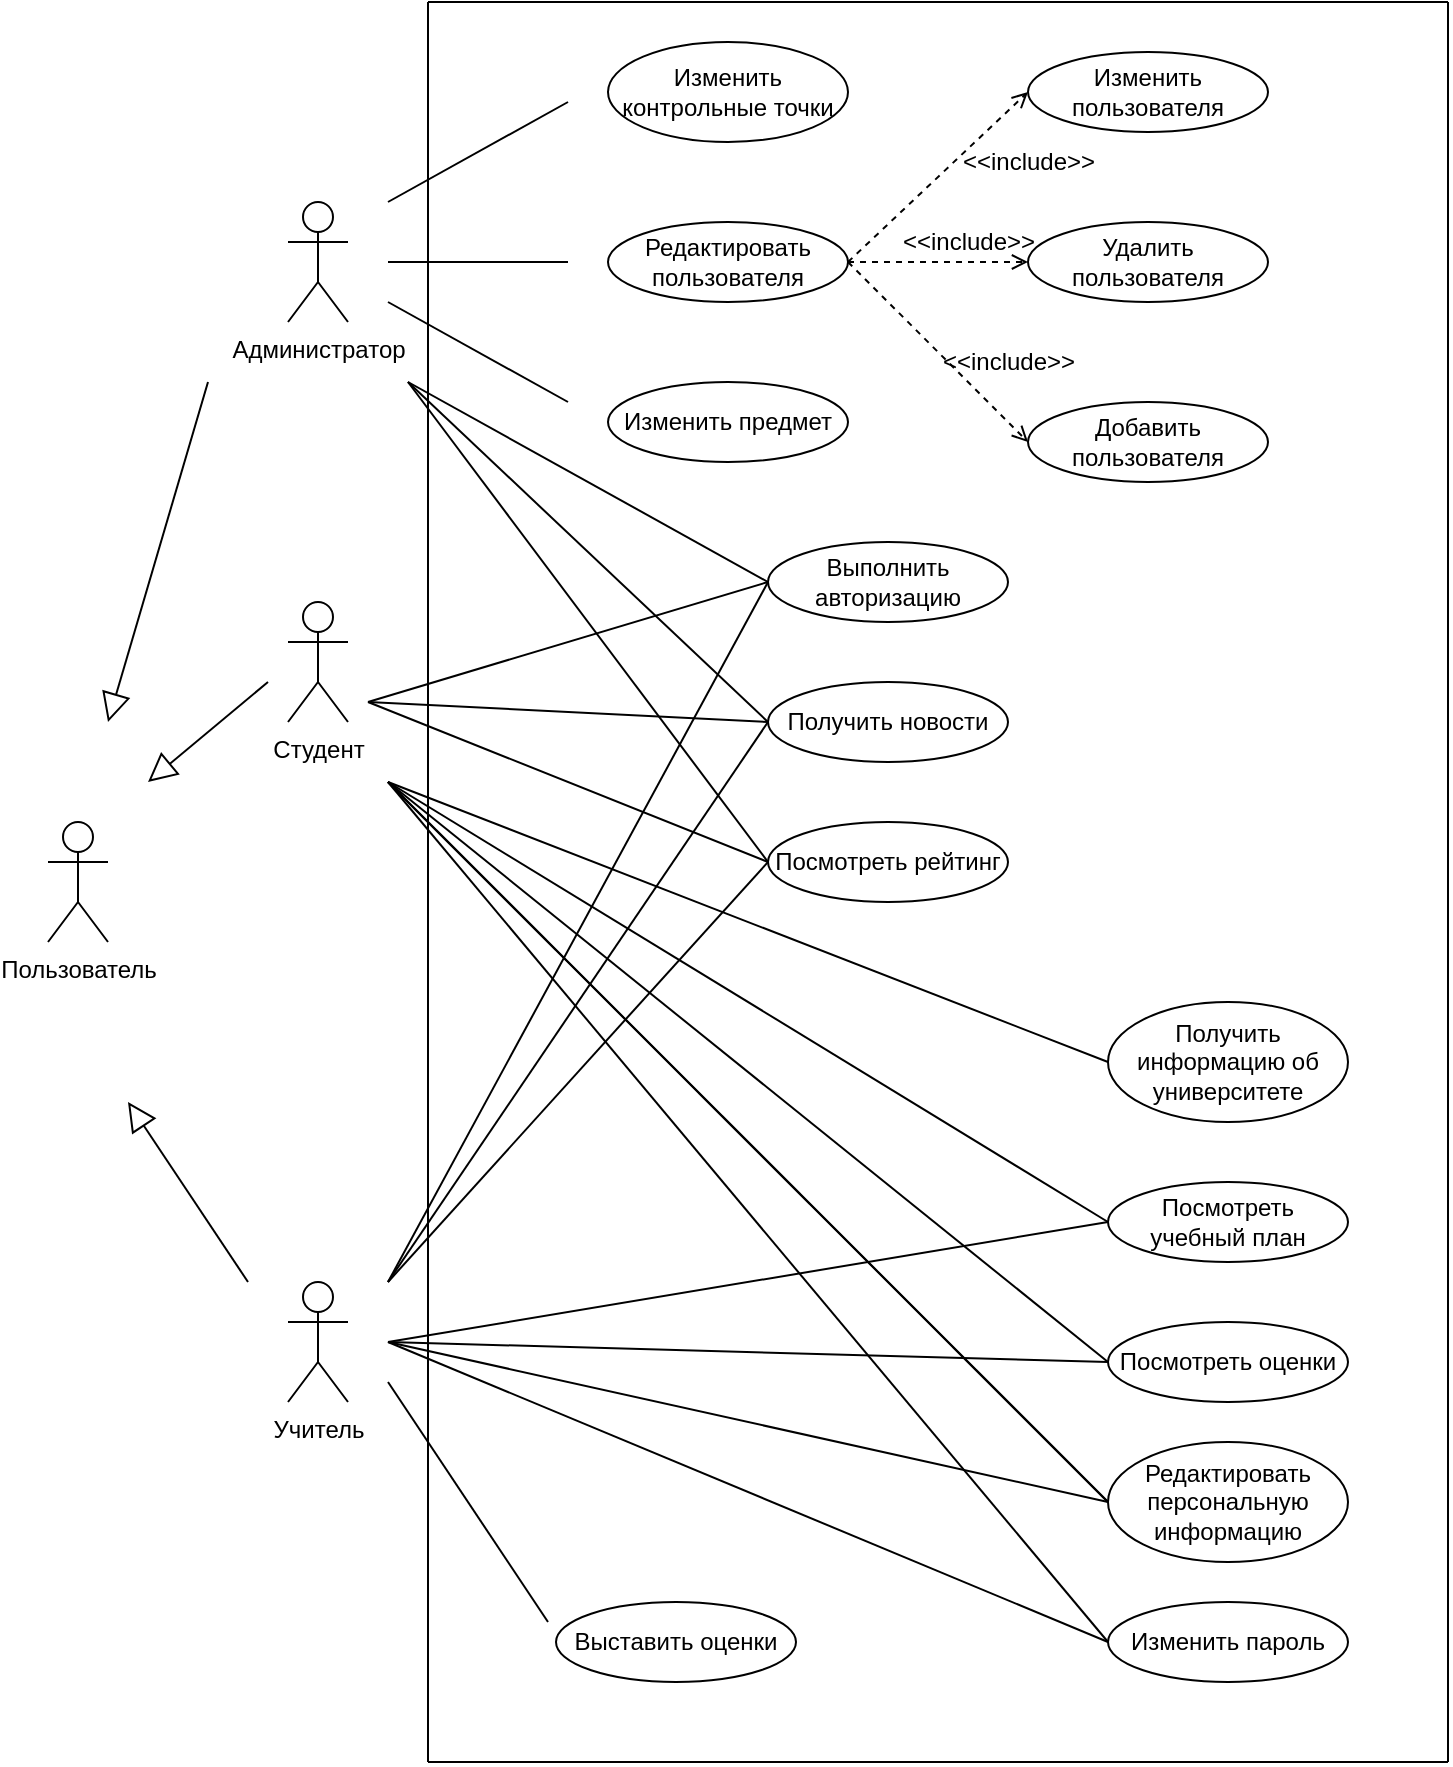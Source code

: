 <mxfile version="15.9.4" type="device"><diagram id="C5RBs43oDa-KdzZeNtuy" name="Page-1"><mxGraphModel dx="1662" dy="762" grid="1" gridSize="10" guides="1" tooltips="1" connect="1" arrows="1" fold="1" page="1" pageScale="1" pageWidth="827" pageHeight="1169" math="0" shadow="0"><root><mxCell id="WIyWlLk6GJQsqaUBKTNV-0"/><mxCell id="WIyWlLk6GJQsqaUBKTNV-1" parent="WIyWlLk6GJQsqaUBKTNV-0"/><mxCell id="XnMPLC0AI-a_7k0SsPZR-0" value="Пользователь" style="shape=umlActor;verticalLabelPosition=bottom;verticalAlign=top;html=1;outlineConnect=0;" vertex="1" parent="WIyWlLk6GJQsqaUBKTNV-1"><mxGeometry x="40" y="410" width="30" height="60" as="geometry"/></mxCell><mxCell id="XnMPLC0AI-a_7k0SsPZR-1" value="Учитель" style="shape=umlActor;verticalLabelPosition=bottom;verticalAlign=top;html=1;outlineConnect=0;" vertex="1" parent="WIyWlLk6GJQsqaUBKTNV-1"><mxGeometry x="160" y="640" width="30" height="60" as="geometry"/></mxCell><mxCell id="XnMPLC0AI-a_7k0SsPZR-2" value="Администратор" style="shape=umlActor;verticalLabelPosition=bottom;verticalAlign=top;html=1;outlineConnect=0;" vertex="1" parent="WIyWlLk6GJQsqaUBKTNV-1"><mxGeometry x="160" y="100" width="30" height="60" as="geometry"/></mxCell><mxCell id="XnMPLC0AI-a_7k0SsPZR-3" value="Студент" style="shape=umlActor;verticalLabelPosition=bottom;verticalAlign=top;html=1;outlineConnect=0;" vertex="1" parent="WIyWlLk6GJQsqaUBKTNV-1"><mxGeometry x="160" y="300" width="30" height="60" as="geometry"/></mxCell><mxCell id="XnMPLC0AI-a_7k0SsPZR-7" value="Получить новости" style="ellipse;whiteSpace=wrap;html=1;" vertex="1" parent="WIyWlLk6GJQsqaUBKTNV-1"><mxGeometry x="400" y="340" width="120" height="40" as="geometry"/></mxCell><mxCell id="XnMPLC0AI-a_7k0SsPZR-8" value="Посмотреть рейтинг" style="ellipse;whiteSpace=wrap;html=1;" vertex="1" parent="WIyWlLk6GJQsqaUBKTNV-1"><mxGeometry x="400" y="410" width="120" height="40" as="geometry"/></mxCell><mxCell id="XnMPLC0AI-a_7k0SsPZR-9" value="Выполнить авторизацию" style="ellipse;whiteSpace=wrap;html=1;" vertex="1" parent="WIyWlLk6GJQsqaUBKTNV-1"><mxGeometry x="400" y="270" width="120" height="40" as="geometry"/></mxCell><mxCell id="XnMPLC0AI-a_7k0SsPZR-11" value="Выставить оценки" style="ellipse;whiteSpace=wrap;html=1;" vertex="1" parent="WIyWlLk6GJQsqaUBKTNV-1"><mxGeometry x="294" y="800" width="120" height="40" as="geometry"/></mxCell><mxCell id="XnMPLC0AI-a_7k0SsPZR-12" value="Изменить пользователя" style="ellipse;whiteSpace=wrap;html=1;" vertex="1" parent="WIyWlLk6GJQsqaUBKTNV-1"><mxGeometry x="530" y="25" width="120" height="40" as="geometry"/></mxCell><mxCell id="XnMPLC0AI-a_7k0SsPZR-13" value="Посмотреть &lt;br&gt;учебный план" style="ellipse;whiteSpace=wrap;html=1;" vertex="1" parent="WIyWlLk6GJQsqaUBKTNV-1"><mxGeometry x="570" y="590" width="120" height="40" as="geometry"/></mxCell><mxCell id="XnMPLC0AI-a_7k0SsPZR-14" value="Редактировать персональную информацию" style="ellipse;whiteSpace=wrap;html=1;" vertex="1" parent="WIyWlLk6GJQsqaUBKTNV-1"><mxGeometry x="570" y="720" width="120" height="60" as="geometry"/></mxCell><mxCell id="XnMPLC0AI-a_7k0SsPZR-18" value="Изменить пароль" style="ellipse;whiteSpace=wrap;html=1;" vertex="1" parent="WIyWlLk6GJQsqaUBKTNV-1"><mxGeometry x="570" y="800" width="120" height="40" as="geometry"/></mxCell><mxCell id="XnMPLC0AI-a_7k0SsPZR-19" value="Посмотреть оценки" style="ellipse;whiteSpace=wrap;html=1;" vertex="1" parent="WIyWlLk6GJQsqaUBKTNV-1"><mxGeometry x="570" y="660" width="120" height="40" as="geometry"/></mxCell><mxCell id="XnMPLC0AI-a_7k0SsPZR-20" value="Редактировать пользователя" style="ellipse;whiteSpace=wrap;html=1;" vertex="1" parent="WIyWlLk6GJQsqaUBKTNV-1"><mxGeometry x="320" y="110" width="120" height="40" as="geometry"/></mxCell><mxCell id="XnMPLC0AI-a_7k0SsPZR-21" value="Удалить пользователя" style="ellipse;whiteSpace=wrap;html=1;" vertex="1" parent="WIyWlLk6GJQsqaUBKTNV-1"><mxGeometry x="530" y="110" width="120" height="40" as="geometry"/></mxCell><mxCell id="XnMPLC0AI-a_7k0SsPZR-22" value="Изменить предмет" style="ellipse;whiteSpace=wrap;html=1;" vertex="1" parent="WIyWlLk6GJQsqaUBKTNV-1"><mxGeometry x="320" y="190" width="120" height="40" as="geometry"/></mxCell><mxCell id="XnMPLC0AI-a_7k0SsPZR-24" value="Изменить контрольные точки" style="ellipse;whiteSpace=wrap;html=1;" vertex="1" parent="WIyWlLk6GJQsqaUBKTNV-1"><mxGeometry x="320" y="20" width="120" height="50" as="geometry"/></mxCell><mxCell id="XnMPLC0AI-a_7k0SsPZR-29" value="" style="endArrow=none;html=1;rounded=0;" edge="1" parent="WIyWlLk6GJQsqaUBKTNV-1"><mxGeometry width="50" height="50" relative="1" as="geometry"><mxPoint x="230" y="880" as="sourcePoint"/><mxPoint x="230" as="targetPoint"/><Array as="points"><mxPoint x="230" y="400"/></Array></mxGeometry></mxCell><mxCell id="XnMPLC0AI-a_7k0SsPZR-30" value="" style="endArrow=none;html=1;rounded=0;" edge="1" parent="WIyWlLk6GJQsqaUBKTNV-1"><mxGeometry width="50" height="50" relative="1" as="geometry"><mxPoint x="230" y="880" as="sourcePoint"/><mxPoint x="740" y="880" as="targetPoint"/><Array as="points"><mxPoint x="480" y="880"/></Array></mxGeometry></mxCell><mxCell id="XnMPLC0AI-a_7k0SsPZR-31" value="" style="endArrow=none;html=1;rounded=0;" edge="1" parent="WIyWlLk6GJQsqaUBKTNV-1"><mxGeometry width="50" height="50" relative="1" as="geometry"><mxPoint x="740" y="880" as="sourcePoint"/><mxPoint x="740" as="targetPoint"/></mxGeometry></mxCell><mxCell id="XnMPLC0AI-a_7k0SsPZR-32" value="" style="endArrow=none;html=1;rounded=0;" edge="1" parent="WIyWlLk6GJQsqaUBKTNV-1"><mxGeometry width="50" height="50" relative="1" as="geometry"><mxPoint x="230" as="sourcePoint"/><mxPoint x="740" as="targetPoint"/></mxGeometry></mxCell><mxCell id="XnMPLC0AI-a_7k0SsPZR-33" value="" style="endArrow=none;html=1;rounded=0;" edge="1" parent="WIyWlLk6GJQsqaUBKTNV-1"><mxGeometry width="50" height="50" relative="1" as="geometry"><mxPoint x="210" y="100" as="sourcePoint"/><mxPoint x="300" y="50" as="targetPoint"/></mxGeometry></mxCell><mxCell id="XnMPLC0AI-a_7k0SsPZR-34" value="" style="endArrow=none;html=1;rounded=0;" edge="1" parent="WIyWlLk6GJQsqaUBKTNV-1"><mxGeometry width="50" height="50" relative="1" as="geometry"><mxPoint x="210" y="130" as="sourcePoint"/><mxPoint x="300" y="130" as="targetPoint"/></mxGeometry></mxCell><mxCell id="XnMPLC0AI-a_7k0SsPZR-35" value="" style="endArrow=none;html=1;rounded=0;" edge="1" parent="WIyWlLk6GJQsqaUBKTNV-1"><mxGeometry width="50" height="50" relative="1" as="geometry"><mxPoint x="210" y="150" as="sourcePoint"/><mxPoint x="300" y="200" as="targetPoint"/></mxGeometry></mxCell><mxCell id="XnMPLC0AI-a_7k0SsPZR-36" value="Добавить пользователя" style="ellipse;whiteSpace=wrap;html=1;" vertex="1" parent="WIyWlLk6GJQsqaUBKTNV-1"><mxGeometry x="530" y="200" width="120" height="40" as="geometry"/></mxCell><mxCell id="XnMPLC0AI-a_7k0SsPZR-37" value="" style="endArrow=open;dashed=1;html=1;rounded=0;exitX=1;exitY=0.5;exitDx=0;exitDy=0;entryX=0;entryY=0.5;entryDx=0;entryDy=0;" edge="1" parent="WIyWlLk6GJQsqaUBKTNV-1" source="XnMPLC0AI-a_7k0SsPZR-20" target="XnMPLC0AI-a_7k0SsPZR-12"><mxGeometry width="50" height="50" relative="1" as="geometry"><mxPoint x="490" y="340" as="sourcePoint"/><mxPoint x="530" y="30" as="targetPoint"/></mxGeometry></mxCell><mxCell id="XnMPLC0AI-a_7k0SsPZR-38" value="" style="endArrow=open;dashed=1;html=1;rounded=0;exitX=1;exitY=0.5;exitDx=0;exitDy=0;entryX=0;entryY=0.5;entryDx=0;entryDy=0;" edge="1" parent="WIyWlLk6GJQsqaUBKTNV-1" source="XnMPLC0AI-a_7k0SsPZR-20" target="XnMPLC0AI-a_7k0SsPZR-21"><mxGeometry width="50" height="50" relative="1" as="geometry"><mxPoint x="450" y="140" as="sourcePoint"/><mxPoint x="540" y="40" as="targetPoint"/></mxGeometry></mxCell><mxCell id="XnMPLC0AI-a_7k0SsPZR-39" value="" style="endArrow=open;dashed=1;html=1;rounded=0;exitX=1;exitY=0.5;exitDx=0;exitDy=0;entryX=0;entryY=0.5;entryDx=0;entryDy=0;" edge="1" parent="WIyWlLk6GJQsqaUBKTNV-1" source="XnMPLC0AI-a_7k0SsPZR-20" target="XnMPLC0AI-a_7k0SsPZR-36"><mxGeometry width="50" height="50" relative="1" as="geometry"><mxPoint x="450" y="140" as="sourcePoint"/><mxPoint x="540" y="140" as="targetPoint"/></mxGeometry></mxCell><mxCell id="XnMPLC0AI-a_7k0SsPZR-44" value="" style="endArrow=block;endFill=0;endSize=12;html=1;rounded=0;" edge="1" parent="WIyWlLk6GJQsqaUBKTNV-1"><mxGeometry width="160" relative="1" as="geometry"><mxPoint x="140" y="640" as="sourcePoint"/><mxPoint x="80" y="550" as="targetPoint"/></mxGeometry></mxCell><mxCell id="XnMPLC0AI-a_7k0SsPZR-45" value="" style="endArrow=block;endFill=0;endSize=12;html=1;rounded=0;" edge="1" parent="WIyWlLk6GJQsqaUBKTNV-1"><mxGeometry width="160" relative="1" as="geometry"><mxPoint x="150" y="340" as="sourcePoint"/><mxPoint x="90" y="390" as="targetPoint"/></mxGeometry></mxCell><mxCell id="XnMPLC0AI-a_7k0SsPZR-46" value="" style="endArrow=block;endFill=0;endSize=12;html=1;rounded=0;" edge="1" parent="WIyWlLk6GJQsqaUBKTNV-1"><mxGeometry width="160" relative="1" as="geometry"><mxPoint x="120" y="190" as="sourcePoint"/><mxPoint x="70" y="360" as="targetPoint"/></mxGeometry></mxCell><mxCell id="XnMPLC0AI-a_7k0SsPZR-47" value="" style="endArrow=none;html=1;rounded=0;" edge="1" parent="WIyWlLk6GJQsqaUBKTNV-1"><mxGeometry width="50" height="50" relative="1" as="geometry"><mxPoint x="210" y="690" as="sourcePoint"/><mxPoint x="290" y="810" as="targetPoint"/></mxGeometry></mxCell><mxCell id="XnMPLC0AI-a_7k0SsPZR-52" value="" style="endArrow=none;html=1;rounded=0;entryX=0;entryY=0.5;entryDx=0;entryDy=0;" edge="1" parent="WIyWlLk6GJQsqaUBKTNV-1" target="XnMPLC0AI-a_7k0SsPZR-7"><mxGeometry width="50" height="50" relative="1" as="geometry"><mxPoint x="220" y="190" as="sourcePoint"/><mxPoint x="380" y="340" as="targetPoint"/></mxGeometry></mxCell><mxCell id="XnMPLC0AI-a_7k0SsPZR-53" value="" style="endArrow=none;html=1;rounded=0;entryX=0;entryY=0.5;entryDx=0;entryDy=0;" edge="1" parent="WIyWlLk6GJQsqaUBKTNV-1" target="XnMPLC0AI-a_7k0SsPZR-8"><mxGeometry width="50" height="50" relative="1" as="geometry"><mxPoint x="220" y="190" as="sourcePoint"/><mxPoint x="380" y="410" as="targetPoint"/></mxGeometry></mxCell><mxCell id="XnMPLC0AI-a_7k0SsPZR-54" value="" style="endArrow=none;html=1;rounded=0;" edge="1" parent="WIyWlLk6GJQsqaUBKTNV-1"><mxGeometry width="50" height="50" relative="1" as="geometry"><mxPoint x="200" y="350" as="sourcePoint"/><mxPoint x="400" y="290" as="targetPoint"/></mxGeometry></mxCell><mxCell id="XnMPLC0AI-a_7k0SsPZR-56" value="" style="endArrow=none;html=1;rounded=0;" edge="1" parent="WIyWlLk6GJQsqaUBKTNV-1"><mxGeometry width="50" height="50" relative="1" as="geometry"><mxPoint x="200" y="350" as="sourcePoint"/><mxPoint x="400" y="430" as="targetPoint"/></mxGeometry></mxCell><mxCell id="XnMPLC0AI-a_7k0SsPZR-57" value="" style="endArrow=none;html=1;rounded=0;" edge="1" parent="WIyWlLk6GJQsqaUBKTNV-1"><mxGeometry width="50" height="50" relative="1" as="geometry"><mxPoint x="200" y="350" as="sourcePoint"/><mxPoint x="400" y="360" as="targetPoint"/></mxGeometry></mxCell><mxCell id="XnMPLC0AI-a_7k0SsPZR-58" value="" style="endArrow=none;html=1;rounded=0;entryX=0;entryY=0.5;entryDx=0;entryDy=0;" edge="1" parent="WIyWlLk6GJQsqaUBKTNV-1" target="XnMPLC0AI-a_7k0SsPZR-13"><mxGeometry width="50" height="50" relative="1" as="geometry"><mxPoint x="210" y="390" as="sourcePoint"/><mxPoint x="500" y="530" as="targetPoint"/></mxGeometry></mxCell><mxCell id="XnMPLC0AI-a_7k0SsPZR-59" value="" style="endArrow=none;html=1;rounded=0;" edge="1" parent="WIyWlLk6GJQsqaUBKTNV-1"><mxGeometry width="50" height="50" relative="1" as="geometry"><mxPoint x="210" y="640" as="sourcePoint"/><mxPoint x="400" y="430" as="targetPoint"/></mxGeometry></mxCell><mxCell id="XnMPLC0AI-a_7k0SsPZR-60" value="" style="endArrow=none;html=1;rounded=0;" edge="1" parent="WIyWlLk6GJQsqaUBKTNV-1"><mxGeometry width="50" height="50" relative="1" as="geometry"><mxPoint x="210" y="640" as="sourcePoint"/><mxPoint x="400" y="360" as="targetPoint"/></mxGeometry></mxCell><mxCell id="XnMPLC0AI-a_7k0SsPZR-61" value="" style="endArrow=none;html=1;rounded=0;entryX=0;entryY=0.5;entryDx=0;entryDy=0;" edge="1" parent="WIyWlLk6GJQsqaUBKTNV-1" target="XnMPLC0AI-a_7k0SsPZR-9"><mxGeometry width="50" height="50" relative="1" as="geometry"><mxPoint x="210" y="640" as="sourcePoint"/><mxPoint x="390" y="300" as="targetPoint"/></mxGeometry></mxCell><mxCell id="XnMPLC0AI-a_7k0SsPZR-62" value="" style="endArrow=none;html=1;rounded=0;entryX=0;entryY=0.5;entryDx=0;entryDy=0;" edge="1" parent="WIyWlLk6GJQsqaUBKTNV-1" target="XnMPLC0AI-a_7k0SsPZR-9"><mxGeometry width="50" height="50" relative="1" as="geometry"><mxPoint x="220" y="190" as="sourcePoint"/><mxPoint x="380" y="280" as="targetPoint"/></mxGeometry></mxCell><mxCell id="XnMPLC0AI-a_7k0SsPZR-63" value="" style="endArrow=none;html=1;rounded=0;entryX=0;entryY=0.5;entryDx=0;entryDy=0;" edge="1" parent="WIyWlLk6GJQsqaUBKTNV-1" target="XnMPLC0AI-a_7k0SsPZR-19"><mxGeometry width="50" height="50" relative="1" as="geometry"><mxPoint x="210" y="390" as="sourcePoint"/><mxPoint x="510" y="540" as="targetPoint"/></mxGeometry></mxCell><mxCell id="XnMPLC0AI-a_7k0SsPZR-64" value="" style="endArrow=none;html=1;rounded=0;entryX=0;entryY=0.5;entryDx=0;entryDy=0;" edge="1" parent="WIyWlLk6GJQsqaUBKTNV-1" target="XnMPLC0AI-a_7k0SsPZR-14"><mxGeometry width="50" height="50" relative="1" as="geometry"><mxPoint x="210" y="390" as="sourcePoint"/><mxPoint x="520" y="610" as="targetPoint"/></mxGeometry></mxCell><mxCell id="XnMPLC0AI-a_7k0SsPZR-65" value="" style="endArrow=none;html=1;rounded=0;entryX=0;entryY=0.5;entryDx=0;entryDy=0;" edge="1" parent="WIyWlLk6GJQsqaUBKTNV-1" target="XnMPLC0AI-a_7k0SsPZR-14"><mxGeometry width="50" height="50" relative="1" as="geometry"><mxPoint x="210" y="390" as="sourcePoint"/><mxPoint x="520" y="680" as="targetPoint"/></mxGeometry></mxCell><mxCell id="XnMPLC0AI-a_7k0SsPZR-66" value="" style="endArrow=none;html=1;rounded=0;entryX=0;entryY=0.5;entryDx=0;entryDy=0;" edge="1" parent="WIyWlLk6GJQsqaUBKTNV-1" target="XnMPLC0AI-a_7k0SsPZR-18"><mxGeometry width="50" height="50" relative="1" as="geometry"><mxPoint x="210" y="390" as="sourcePoint"/><mxPoint x="520" y="680" as="targetPoint"/></mxGeometry></mxCell><mxCell id="XnMPLC0AI-a_7k0SsPZR-67" value="" style="endArrow=none;html=1;rounded=0;entryX=0;entryY=0.5;entryDx=0;entryDy=0;" edge="1" parent="WIyWlLk6GJQsqaUBKTNV-1" target="XnMPLC0AI-a_7k0SsPZR-13"><mxGeometry width="50" height="50" relative="1" as="geometry"><mxPoint x="210" y="670" as="sourcePoint"/><mxPoint x="500" y="530" as="targetPoint"/></mxGeometry></mxCell><mxCell id="XnMPLC0AI-a_7k0SsPZR-68" value="" style="endArrow=none;html=1;rounded=0;entryX=0;entryY=0.5;entryDx=0;entryDy=0;" edge="1" parent="WIyWlLk6GJQsqaUBKTNV-1" target="XnMPLC0AI-a_7k0SsPZR-19"><mxGeometry width="50" height="50" relative="1" as="geometry"><mxPoint x="210" y="670" as="sourcePoint"/><mxPoint x="510" y="540" as="targetPoint"/></mxGeometry></mxCell><mxCell id="XnMPLC0AI-a_7k0SsPZR-69" value="" style="endArrow=none;html=1;rounded=0;entryX=0;entryY=0.5;entryDx=0;entryDy=0;" edge="1" parent="WIyWlLk6GJQsqaUBKTNV-1" target="XnMPLC0AI-a_7k0SsPZR-14"><mxGeometry width="50" height="50" relative="1" as="geometry"><mxPoint x="210" y="670" as="sourcePoint"/><mxPoint x="520" y="610" as="targetPoint"/></mxGeometry></mxCell><mxCell id="XnMPLC0AI-a_7k0SsPZR-70" value="" style="endArrow=none;html=1;rounded=0;entryX=0;entryY=0.5;entryDx=0;entryDy=0;" edge="1" parent="WIyWlLk6GJQsqaUBKTNV-1" target="XnMPLC0AI-a_7k0SsPZR-18"><mxGeometry width="50" height="50" relative="1" as="geometry"><mxPoint x="210" y="670" as="sourcePoint"/><mxPoint x="520" y="680" as="targetPoint"/></mxGeometry></mxCell><mxCell id="XnMPLC0AI-a_7k0SsPZR-73" value="&amp;lt;&amp;lt;include&amp;gt;&amp;gt;" style="text;html=1;align=center;verticalAlign=middle;resizable=0;points=[];autosize=1;strokeColor=none;fillColor=none;" vertex="1" parent="WIyWlLk6GJQsqaUBKTNV-1"><mxGeometry x="480" y="170" width="80" height="20" as="geometry"/></mxCell><mxCell id="XnMPLC0AI-a_7k0SsPZR-74" value="&amp;lt;&amp;lt;include&amp;gt;&amp;gt;" style="text;html=1;align=center;verticalAlign=middle;resizable=0;points=[];autosize=1;strokeColor=none;fillColor=none;" vertex="1" parent="WIyWlLk6GJQsqaUBKTNV-1"><mxGeometry x="460" y="110" width="80" height="20" as="geometry"/></mxCell><mxCell id="XnMPLC0AI-a_7k0SsPZR-75" value="&amp;lt;&amp;lt;include&amp;gt;&amp;gt;" style="text;html=1;align=center;verticalAlign=middle;resizable=0;points=[];autosize=1;strokeColor=none;fillColor=none;" vertex="1" parent="WIyWlLk6GJQsqaUBKTNV-1"><mxGeometry x="490" y="70" width="80" height="20" as="geometry"/></mxCell><mxCell id="XnMPLC0AI-a_7k0SsPZR-76" value="Получить информацию об университете" style="ellipse;whiteSpace=wrap;html=1;" vertex="1" parent="WIyWlLk6GJQsqaUBKTNV-1"><mxGeometry x="570" y="500" width="120" height="60" as="geometry"/></mxCell><mxCell id="XnMPLC0AI-a_7k0SsPZR-77" value="" style="endArrow=none;html=1;rounded=0;entryX=0;entryY=0.5;entryDx=0;entryDy=0;" edge="1" parent="WIyWlLk6GJQsqaUBKTNV-1" target="XnMPLC0AI-a_7k0SsPZR-76"><mxGeometry width="50" height="50" relative="1" as="geometry"><mxPoint x="210" y="390" as="sourcePoint"/><mxPoint x="540" y="480" as="targetPoint"/></mxGeometry></mxCell></root></mxGraphModel></diagram></mxfile>